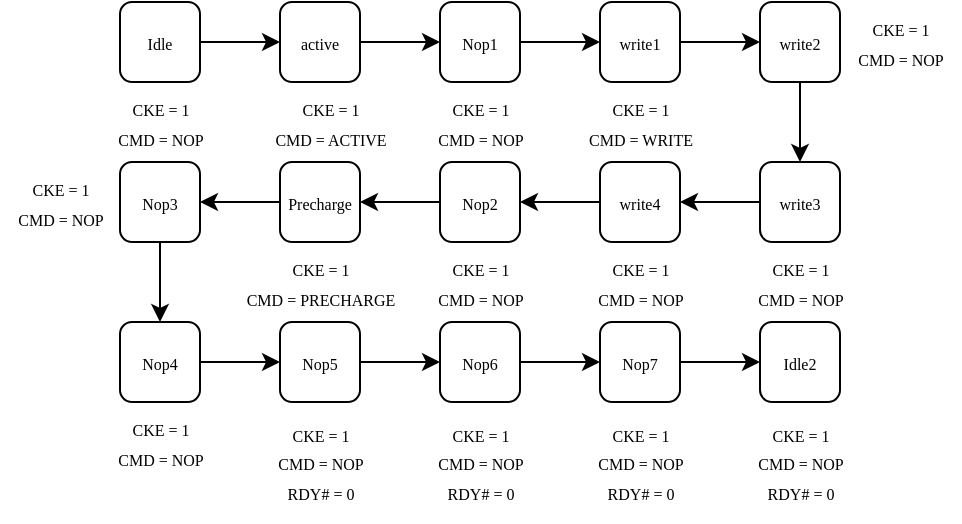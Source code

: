 <mxfile>
    <diagram name="Page-1" id="9e6xh-JN8YrLMN7G-qe4">
        <mxGraphModel dx="810" dy="718" grid="1" gridSize="10" guides="1" tooltips="1" connect="1" arrows="1" fold="1" page="1" pageScale="1" pageWidth="1169" pageHeight="827" math="0" shadow="0">
            <root>
                <mxCell id="0"/>
                <mxCell id="1" parent="0"/>
                <mxCell id="Zq_jtEgreqR4pE333Ulz-3" style="edgeStyle=orthogonalEdgeStyle;rounded=0;orthogonalLoop=1;jettySize=auto;html=1;entryX=0;entryY=0.5;entryDx=0;entryDy=0;" parent="1" source="Zq_jtEgreqR4pE333Ulz-1" target="Zq_jtEgreqR4pE333Ulz-9" edge="1">
                    <mxGeometry relative="1" as="geometry">
                        <mxPoint x="200" y="140" as="targetPoint"/>
                    </mxGeometry>
                </mxCell>
                <mxCell id="Zq_jtEgreqR4pE333Ulz-1" value="&lt;font style=&quot;font-size: 8px;&quot; data-font-src=&quot;https://fonts.googleapis.com/css?family=Calibri&quot; face=&quot;Calibri&quot;&gt;Idle&lt;/font&gt;" style="rounded=1;whiteSpace=wrap;html=1;" parent="1" vertex="1">
                    <mxGeometry x="120" y="120" width="40" height="40" as="geometry"/>
                </mxCell>
                <mxCell id="Zq_jtEgreqR4pE333Ulz-7" value="&lt;font style=&quot;font-size: 8px;&quot; data-font-src=&quot;https://fonts.googleapis.com/css?family=Calibri&quot; face=&quot;Calibri&quot;&gt;CKE = 1&lt;br&gt;CMD = NOP&lt;br&gt;&lt;/font&gt;" style="text;html=1;align=center;verticalAlign=middle;resizable=0;points=[];autosize=1;strokeColor=none;fillColor=none;" parent="1" vertex="1">
                    <mxGeometry x="110" y="160" width="60" height="40" as="geometry"/>
                </mxCell>
                <mxCell id="Zq_jtEgreqR4pE333Ulz-14" style="edgeStyle=orthogonalEdgeStyle;rounded=0;orthogonalLoop=1;jettySize=auto;html=1;entryX=0;entryY=0.5;entryDx=0;entryDy=0;" parent="1" source="Zq_jtEgreqR4pE333Ulz-9" target="Zq_jtEgreqR4pE333Ulz-11" edge="1">
                    <mxGeometry relative="1" as="geometry"/>
                </mxCell>
                <mxCell id="Zq_jtEgreqR4pE333Ulz-9" value="&lt;font face=&quot;Calibri&quot;&gt;&lt;span style=&quot;font-size: 8px;&quot;&gt;active&lt;/span&gt;&lt;/font&gt;" style="rounded=1;whiteSpace=wrap;html=1;" parent="1" vertex="1">
                    <mxGeometry x="200" y="120" width="40" height="40" as="geometry"/>
                </mxCell>
                <mxCell id="Zq_jtEgreqR4pE333Ulz-10" value="&lt;font style=&quot;font-size: 8px;&quot; data-font-src=&quot;https://fonts.googleapis.com/css?family=Calibri&quot; face=&quot;Calibri&quot;&gt;CKE = 1&lt;br&gt;CMD = ACTIVE&lt;br&gt;&lt;/font&gt;" style="text;html=1;align=center;verticalAlign=middle;resizable=0;points=[];autosize=1;strokeColor=none;fillColor=none;" parent="1" vertex="1">
                    <mxGeometry x="190" y="160" width="70" height="40" as="geometry"/>
                </mxCell>
                <mxCell id="Zq_jtEgreqR4pE333Ulz-19" style="edgeStyle=orthogonalEdgeStyle;rounded=0;orthogonalLoop=1;jettySize=auto;html=1;entryX=0;entryY=0.5;entryDx=0;entryDy=0;" parent="1" source="Zq_jtEgreqR4pE333Ulz-11" target="Zq_jtEgreqR4pE333Ulz-17" edge="1">
                    <mxGeometry relative="1" as="geometry"/>
                </mxCell>
                <mxCell id="Zq_jtEgreqR4pE333Ulz-11" value="&lt;font face=&quot;Calibri&quot;&gt;&lt;span style=&quot;font-size: 8px;&quot;&gt;Nop1&lt;/span&gt;&lt;/font&gt;" style="rounded=1;whiteSpace=wrap;html=1;" parent="1" vertex="1">
                    <mxGeometry x="280" y="120" width="40" height="40" as="geometry"/>
                </mxCell>
                <mxCell id="4" style="edgeStyle=none;html=1;entryX=0;entryY=0.5;entryDx=0;entryDy=0;" parent="1" source="Zq_jtEgreqR4pE333Ulz-17" target="Zq_jtEgreqR4pE333Ulz-20" edge="1">
                    <mxGeometry relative="1" as="geometry"/>
                </mxCell>
                <mxCell id="Zq_jtEgreqR4pE333Ulz-17" value="&lt;font face=&quot;Calibri&quot;&gt;&lt;span style=&quot;font-size: 8px;&quot;&gt;write1&lt;/span&gt;&lt;/font&gt;" style="rounded=1;whiteSpace=wrap;html=1;" parent="1" vertex="1">
                    <mxGeometry x="360" y="120" width="40" height="40" as="geometry"/>
                </mxCell>
                <mxCell id="Zq_jtEgreqR4pE333Ulz-18" value="&lt;font style=&quot;font-size: 8px;&quot; data-font-src=&quot;https://fonts.googleapis.com/css?family=Calibri&quot; face=&quot;Calibri&quot;&gt;CKE = 1&lt;br&gt;CMD = WRITE&lt;br&gt;&lt;/font&gt;" style="text;html=1;align=center;verticalAlign=middle;resizable=0;points=[];autosize=1;strokeColor=none;fillColor=none;" parent="1" vertex="1">
                    <mxGeometry x="345" y="160" width="70" height="40" as="geometry"/>
                </mxCell>
                <mxCell id="5" style="edgeStyle=none;html=1;entryX=0.5;entryY=0;entryDx=0;entryDy=0;" parent="1" source="Zq_jtEgreqR4pE333Ulz-20" target="Zq_jtEgreqR4pE333Ulz-23" edge="1">
                    <mxGeometry relative="1" as="geometry"/>
                </mxCell>
                <mxCell id="Zq_jtEgreqR4pE333Ulz-20" value="&lt;font face=&quot;Calibri&quot;&gt;&lt;span style=&quot;font-size: 8px;&quot;&gt;write2&lt;/span&gt;&lt;/font&gt;" style="rounded=1;whiteSpace=wrap;html=1;" parent="1" vertex="1">
                    <mxGeometry x="440" y="120" width="40" height="40" as="geometry"/>
                </mxCell>
                <mxCell id="Zq_jtEgreqR4pE333Ulz-27" style="edgeStyle=orthogonalEdgeStyle;rounded=0;orthogonalLoop=1;jettySize=auto;html=1;entryX=1;entryY=0.5;entryDx=0;entryDy=0;" parent="1" source="Zq_jtEgreqR4pE333Ulz-23" target="Zq_jtEgreqR4pE333Ulz-26" edge="1">
                    <mxGeometry relative="1" as="geometry"/>
                </mxCell>
                <mxCell id="Zq_jtEgreqR4pE333Ulz-23" value="&lt;font face=&quot;Calibri&quot;&gt;&lt;span style=&quot;font-size: 8px;&quot;&gt;write3&lt;/span&gt;&lt;/font&gt;" style="rounded=1;whiteSpace=wrap;html=1;" parent="1" vertex="1">
                    <mxGeometry x="440" y="200" width="40" height="40" as="geometry"/>
                </mxCell>
                <mxCell id="Zq_jtEgreqR4pE333Ulz-32" style="edgeStyle=orthogonalEdgeStyle;rounded=0;orthogonalLoop=1;jettySize=auto;html=1;entryX=1;entryY=0.5;entryDx=0;entryDy=0;" parent="1" source="Zq_jtEgreqR4pE333Ulz-26" target="Zq_jtEgreqR4pE333Ulz-29" edge="1">
                    <mxGeometry relative="1" as="geometry"/>
                </mxCell>
                <mxCell id="Zq_jtEgreqR4pE333Ulz-26" value="&lt;font face=&quot;Calibri&quot;&gt;&lt;span style=&quot;font-size: 8px;&quot;&gt;write4&lt;/span&gt;&lt;/font&gt;" style="rounded=1;whiteSpace=wrap;html=1;" parent="1" vertex="1">
                    <mxGeometry x="360" y="200" width="40" height="40" as="geometry"/>
                </mxCell>
                <mxCell id="10" style="edgeStyle=none;html=1;entryX=1;entryY=0.5;entryDx=0;entryDy=0;" parent="1" source="Zq_jtEgreqR4pE333Ulz-29" target="Zq_jtEgreqR4pE333Ulz-37" edge="1">
                    <mxGeometry relative="1" as="geometry"/>
                </mxCell>
                <mxCell id="Zq_jtEgreqR4pE333Ulz-29" value="&lt;font face=&quot;Calibri&quot;&gt;&lt;span style=&quot;font-size: 8px;&quot;&gt;Nop2&lt;/span&gt;&lt;/font&gt;" style="rounded=1;whiteSpace=wrap;html=1;" parent="1" vertex="1">
                    <mxGeometry x="280" y="200" width="40" height="40" as="geometry"/>
                </mxCell>
                <mxCell id="17" style="edgeStyle=none;html=1;entryX=0.5;entryY=0;entryDx=0;entryDy=0;" parent="1" source="Zq_jtEgreqR4pE333Ulz-44" target="1M_v-5MXPZcIz2lTF1pT-1" edge="1">
                    <mxGeometry relative="1" as="geometry"/>
                </mxCell>
                <mxCell id="Zq_jtEgreqR4pE333Ulz-44" value="&lt;font face=&quot;Calibri&quot;&gt;&lt;span style=&quot;font-size: 8px;&quot;&gt;Nop3&lt;/span&gt;&lt;/font&gt;" style="rounded=1;whiteSpace=wrap;html=1;" parent="1" vertex="1">
                    <mxGeometry x="120" y="200" width="40" height="40" as="geometry"/>
                </mxCell>
                <mxCell id="Zq_jtEgreqR4pE333Ulz-49" value="&lt;font style=&quot;font-size: 8px;&quot; data-font-src=&quot;https://fonts.googleapis.com/css?family=Calibri&quot; face=&quot;Calibri&quot;&gt;CKE = 1&lt;br&gt;CMD = NOP&lt;br&gt;&lt;/font&gt;" style="text;html=1;align=center;verticalAlign=middle;resizable=0;points=[];autosize=1;strokeColor=none;fillColor=none;" parent="1" vertex="1">
                    <mxGeometry x="110" y="320" width="60" height="40" as="geometry"/>
                </mxCell>
                <mxCell id="Zq_jtEgreqR4pE333Ulz-50" value="&lt;font style=&quot;font-size: 8px;&quot; data-font-src=&quot;https://fonts.googleapis.com/css?family=Calibri&quot; face=&quot;Calibri&quot;&gt;Idle2&lt;/font&gt;" style="rounded=1;whiteSpace=wrap;html=1;" parent="1" vertex="1">
                    <mxGeometry x="440" y="280" width="40" height="40" as="geometry"/>
                </mxCell>
                <mxCell id="18" style="edgeStyle=none;html=1;entryX=0;entryY=0.5;entryDx=0;entryDy=0;" parent="1" source="1M_v-5MXPZcIz2lTF1pT-1" target="1M_v-5MXPZcIz2lTF1pT-2" edge="1">
                    <mxGeometry relative="1" as="geometry"/>
                </mxCell>
                <mxCell id="1M_v-5MXPZcIz2lTF1pT-1" value="&lt;font face=&quot;Calibri&quot;&gt;&lt;span style=&quot;font-size: 8px;&quot;&gt;Nop4&lt;/span&gt;&lt;/font&gt;" style="rounded=1;whiteSpace=wrap;html=1;" parent="1" vertex="1">
                    <mxGeometry x="120" y="280" width="40" height="40" as="geometry"/>
                </mxCell>
                <mxCell id="19" style="edgeStyle=none;html=1;entryX=0;entryY=0.5;entryDx=0;entryDy=0;" parent="1" source="1M_v-5MXPZcIz2lTF1pT-2" target="14" edge="1">
                    <mxGeometry relative="1" as="geometry"/>
                </mxCell>
                <mxCell id="1M_v-5MXPZcIz2lTF1pT-2" value="&lt;font face=&quot;Calibri&quot;&gt;&lt;span style=&quot;font-size: 8px;&quot;&gt;Nop5&lt;/span&gt;&lt;/font&gt;" style="rounded=1;whiteSpace=wrap;html=1;" parent="1" vertex="1">
                    <mxGeometry x="200" y="280" width="40" height="40" as="geometry"/>
                </mxCell>
                <mxCell id="1M_v-5MXPZcIz2lTF1pT-4" value="&lt;font style=&quot;font-size: 8px;&quot; data-font-src=&quot;https://fonts.googleapis.com/css?family=Calibri&quot; face=&quot;Calibri&quot;&gt;CKE = 1&lt;br&gt;CMD = NOP&lt;br&gt;RDY# = 0&lt;br&gt;&lt;/font&gt;" style="text;html=1;align=center;verticalAlign=middle;resizable=0;points=[];autosize=1;strokeColor=none;fillColor=none;" parent="1" vertex="1">
                    <mxGeometry x="190" y="320" width="60" height="60" as="geometry"/>
                </mxCell>
                <mxCell id="2" value="&lt;font style=&quot;font-size: 8px;&quot; data-font-src=&quot;https://fonts.googleapis.com/css?family=Calibri&quot; face=&quot;Calibri&quot;&gt;CKE = 1&lt;br&gt;CMD = NOP&lt;br&gt;&lt;/font&gt;" style="text;html=1;align=center;verticalAlign=middle;resizable=0;points=[];autosize=1;strokeColor=none;fillColor=none;" parent="1" vertex="1">
                    <mxGeometry x="270" y="160" width="60" height="40" as="geometry"/>
                </mxCell>
                <mxCell id="3" value="&lt;font style=&quot;font-size: 8px;&quot; data-font-src=&quot;https://fonts.googleapis.com/css?family=Calibri&quot; face=&quot;Calibri&quot;&gt;CKE = 1&lt;br&gt;CMD = NOP&lt;br&gt;&lt;/font&gt;" style="text;html=1;align=center;verticalAlign=middle;resizable=0;points=[];autosize=1;strokeColor=none;fillColor=none;" parent="1" vertex="1">
                    <mxGeometry x="480" y="120" width="60" height="40" as="geometry"/>
                </mxCell>
                <mxCell id="6" value="&lt;font style=&quot;font-size: 8px;&quot; data-font-src=&quot;https://fonts.googleapis.com/css?family=Calibri&quot; face=&quot;Calibri&quot;&gt;CKE = 1&lt;br&gt;CMD = NOP&lt;br&gt;&lt;/font&gt;" style="text;html=1;align=center;verticalAlign=middle;resizable=0;points=[];autosize=1;strokeColor=none;fillColor=none;" parent="1" vertex="1">
                    <mxGeometry x="430" y="240" width="60" height="40" as="geometry"/>
                </mxCell>
                <mxCell id="8" value="&lt;font style=&quot;font-size: 8px;&quot; data-font-src=&quot;https://fonts.googleapis.com/css?family=Calibri&quot; face=&quot;Calibri&quot;&gt;CKE = 1&lt;br&gt;CMD = NOP&lt;br&gt;&lt;/font&gt;" style="text;html=1;align=center;verticalAlign=middle;resizable=0;points=[];autosize=1;strokeColor=none;fillColor=none;" parent="1" vertex="1">
                    <mxGeometry x="350" y="240" width="60" height="40" as="geometry"/>
                </mxCell>
                <mxCell id="16" style="edgeStyle=none;html=1;entryX=1;entryY=0.5;entryDx=0;entryDy=0;" parent="1" source="Zq_jtEgreqR4pE333Ulz-37" target="Zq_jtEgreqR4pE333Ulz-44" edge="1">
                    <mxGeometry relative="1" as="geometry"/>
                </mxCell>
                <mxCell id="Zq_jtEgreqR4pE333Ulz-37" value="&lt;font face=&quot;Calibri&quot;&gt;&lt;span style=&quot;font-size: 8px;&quot;&gt;Precharge&lt;/span&gt;&lt;/font&gt;" style="rounded=1;whiteSpace=wrap;html=1;" parent="1" vertex="1">
                    <mxGeometry x="200" y="200" width="40" height="40" as="geometry"/>
                </mxCell>
                <mxCell id="11" value="&lt;font style=&quot;font-size: 8px;&quot; data-font-src=&quot;https://fonts.googleapis.com/css?family=Calibri&quot; face=&quot;Calibri&quot;&gt;CKE = 1&lt;br&gt;CMD = NOP&lt;br&gt;&lt;/font&gt;" style="text;html=1;align=center;verticalAlign=middle;resizable=0;points=[];autosize=1;strokeColor=none;fillColor=none;" parent="1" vertex="1">
                    <mxGeometry x="270" y="240" width="60" height="40" as="geometry"/>
                </mxCell>
                <mxCell id="12" value="&lt;font style=&quot;font-size: 8px;&quot; data-font-src=&quot;https://fonts.googleapis.com/css?family=Calibri&quot; face=&quot;Calibri&quot;&gt;CKE = 1&lt;br&gt;CMD = NOP&lt;br&gt;&lt;/font&gt;" style="text;html=1;align=center;verticalAlign=middle;resizable=0;points=[];autosize=1;strokeColor=none;fillColor=none;" parent="1" vertex="1">
                    <mxGeometry x="60" y="200" width="60" height="40" as="geometry"/>
                </mxCell>
                <mxCell id="13" value="&lt;font style=&quot;font-size: 8px;&quot; data-font-src=&quot;https://fonts.googleapis.com/css?family=Calibri&quot; face=&quot;Calibri&quot;&gt;CKE = 1&lt;br&gt;CMD = PRECHARGE&lt;br&gt;&lt;/font&gt;" style="text;html=1;align=center;verticalAlign=middle;resizable=0;points=[];autosize=1;strokeColor=none;fillColor=none;" parent="1" vertex="1">
                    <mxGeometry x="180" y="240" width="80" height="40" as="geometry"/>
                </mxCell>
                <mxCell id="20" style="edgeStyle=none;html=1;entryX=0;entryY=0.5;entryDx=0;entryDy=0;" parent="1" source="14" target="15" edge="1">
                    <mxGeometry relative="1" as="geometry"/>
                </mxCell>
                <mxCell id="14" value="&lt;font face=&quot;Calibri&quot;&gt;&lt;span style=&quot;font-size: 8px;&quot;&gt;Nop6&lt;/span&gt;&lt;/font&gt;" style="rounded=1;whiteSpace=wrap;html=1;" parent="1" vertex="1">
                    <mxGeometry x="280" y="280" width="40" height="40" as="geometry"/>
                </mxCell>
                <mxCell id="21" style="edgeStyle=none;html=1;entryX=0;entryY=0.5;entryDx=0;entryDy=0;" parent="1" source="15" target="Zq_jtEgreqR4pE333Ulz-50" edge="1">
                    <mxGeometry relative="1" as="geometry"/>
                </mxCell>
                <mxCell id="15" value="&lt;font face=&quot;Calibri&quot;&gt;&lt;span style=&quot;font-size: 8px;&quot;&gt;Nop7&lt;/span&gt;&lt;/font&gt;" style="rounded=1;whiteSpace=wrap;html=1;" parent="1" vertex="1">
                    <mxGeometry x="360" y="280" width="40" height="40" as="geometry"/>
                </mxCell>
                <mxCell id="22" value="&lt;font style=&quot;font-size: 8px;&quot; data-font-src=&quot;https://fonts.googleapis.com/css?family=Calibri&quot; face=&quot;Calibri&quot;&gt;CKE = 1&lt;br&gt;CMD = NOP&lt;br&gt;RDY# = 0&lt;br&gt;&lt;/font&gt;" style="text;html=1;align=center;verticalAlign=middle;resizable=0;points=[];autosize=1;strokeColor=none;fillColor=none;" parent="1" vertex="1">
                    <mxGeometry x="270" y="320" width="60" height="60" as="geometry"/>
                </mxCell>
                <mxCell id="23" value="&lt;font style=&quot;font-size: 8px;&quot; data-font-src=&quot;https://fonts.googleapis.com/css?family=Calibri&quot; face=&quot;Calibri&quot;&gt;CKE = 1&lt;br&gt;CMD = NOP&lt;br&gt;RDY# = 0&lt;br&gt;&lt;/font&gt;" style="text;html=1;align=center;verticalAlign=middle;resizable=0;points=[];autosize=1;strokeColor=none;fillColor=none;" parent="1" vertex="1">
                    <mxGeometry x="350" y="320" width="60" height="60" as="geometry"/>
                </mxCell>
                <mxCell id="24" value="&lt;font style=&quot;font-size: 8px;&quot; data-font-src=&quot;https://fonts.googleapis.com/css?family=Calibri&quot; face=&quot;Calibri&quot;&gt;CKE = 1&lt;br&gt;CMD = NOP&lt;br&gt;RDY# = 0&lt;br&gt;&lt;/font&gt;" style="text;html=1;align=center;verticalAlign=middle;resizable=0;points=[];autosize=1;strokeColor=none;fillColor=none;" parent="1" vertex="1">
                    <mxGeometry x="430" y="320" width="60" height="60" as="geometry"/>
                </mxCell>
            </root>
        </mxGraphModel>
    </diagram>
</mxfile>